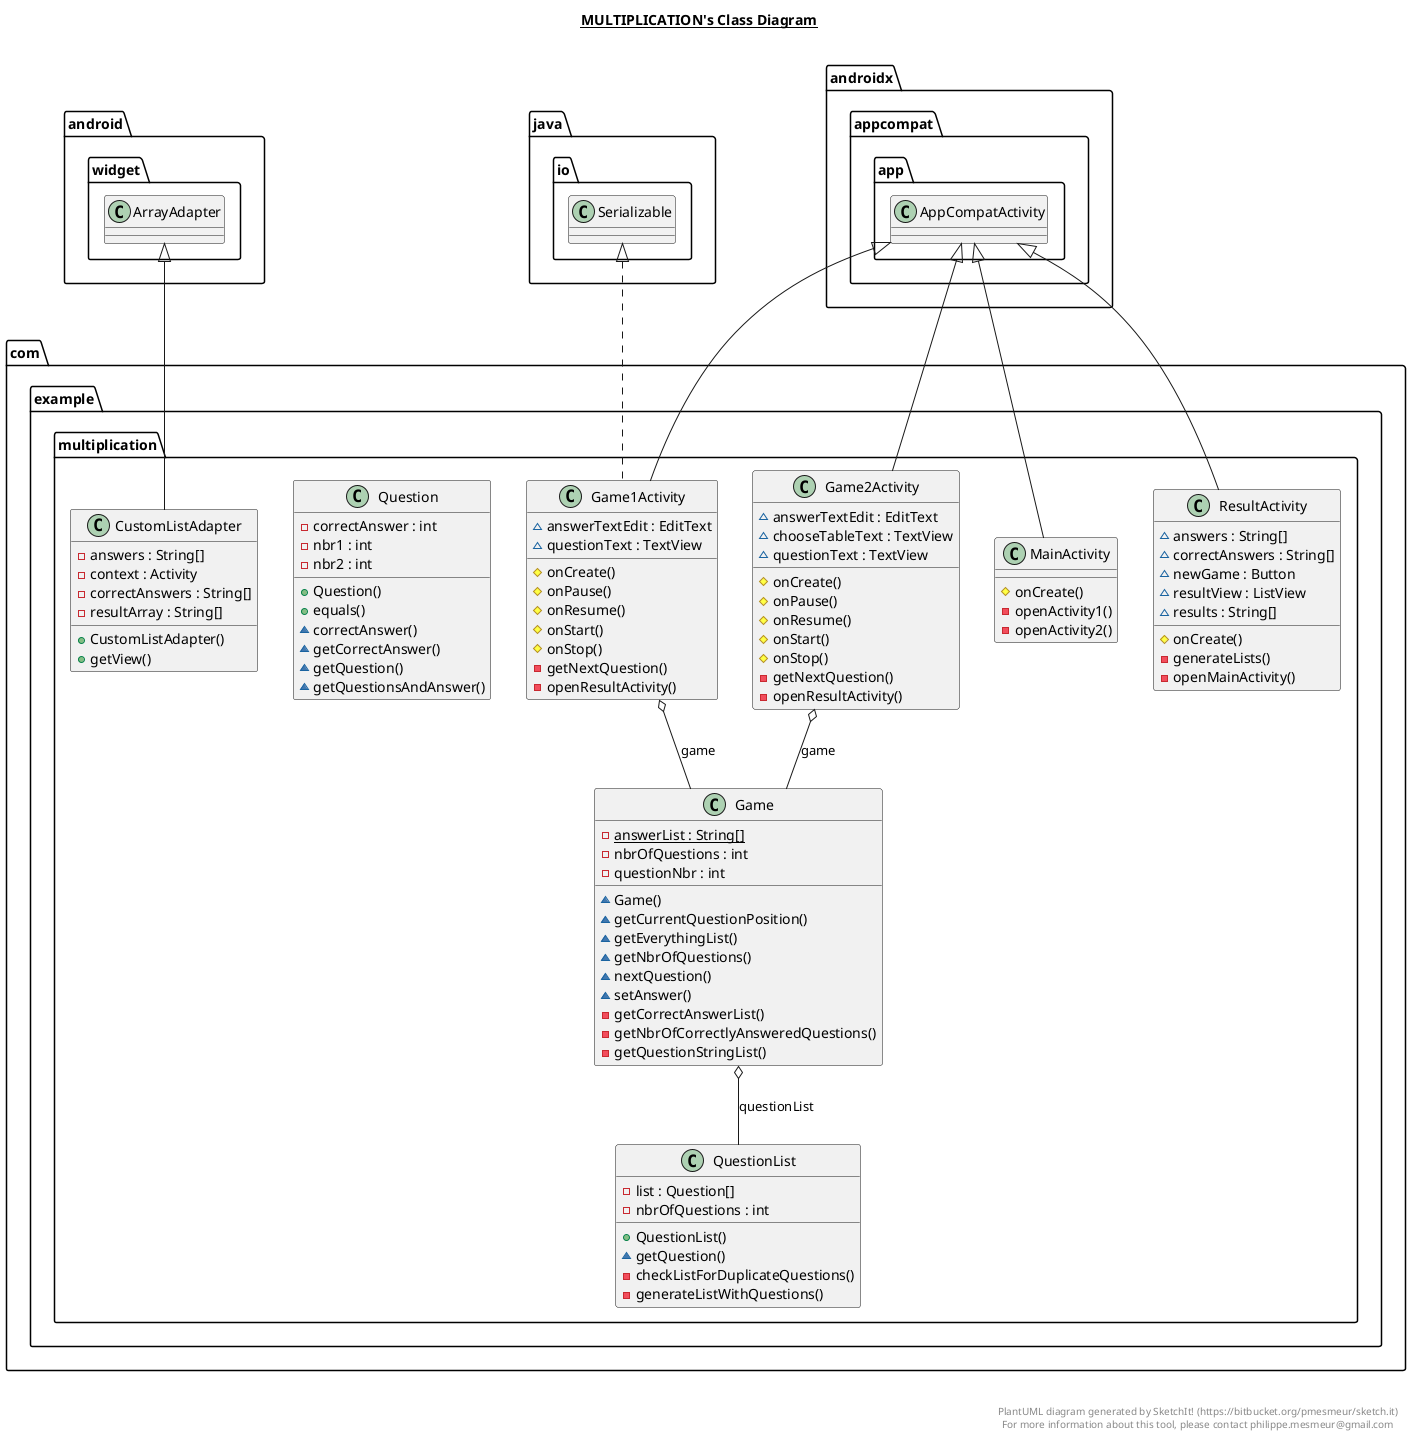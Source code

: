 @startuml

title __MULTIPLICATION's Class Diagram__\n

  namespace com.example.multiplication {
    class com.example.multiplication.CustomListAdapter {
        - answers : String[]
        - context : Activity
        - correctAnswers : String[]
        - resultArray : String[]
        + CustomListAdapter()
        + getView()
    }
  }
  

  namespace com.example.multiplication {
    class com.example.multiplication.Game {
        {static} - answerList : String[]
        - nbrOfQuestions : int
        - questionNbr : int
        ~ Game()
        ~ getCurrentQuestionPosition()
        ~ getEverythingList()
        ~ getNbrOfQuestions()
        ~ nextQuestion()
        ~ setAnswer()
        - getCorrectAnswerList()
        - getNbrOfCorrectlyAnsweredQuestions()
        - getQuestionStringList()
    }
  }
  

  namespace com.example.multiplication {
    class com.example.multiplication.Game1Activity {
        ~ answerTextEdit : EditText
        ~ questionText : TextView
        # onCreate()
        # onPause()
        # onResume()
        # onStart()
        # onStop()
        - getNextQuestion()
        - openResultActivity()
    }
  }
  

  namespace com.example.multiplication {
    class com.example.multiplication.Game2Activity {
        ~ answerTextEdit : EditText
        ~ chooseTableText : TextView
        ~ questionText : TextView
        # onCreate()
        # onPause()
        # onResume()
        # onStart()
        # onStop()
        - getNextQuestion()
        - openResultActivity()
    }
  }
  

  namespace com.example.multiplication {
    class com.example.multiplication.MainActivity {
        # onCreate()
        - openActivity1()
        - openActivity2()
    }
  }
  

  namespace com.example.multiplication {
    class com.example.multiplication.Question {
        - correctAnswer : int
        - nbr1 : int
        - nbr2 : int
        + Question()
        + equals()
        ~ correctAnswer()
        ~ getCorrectAnswer()
        ~ getQuestion()
        ~ getQuestionsAndAnswer()
    }
  }
  

  namespace com.example.multiplication {
    class com.example.multiplication.QuestionList {
        - list : Question[]
        - nbrOfQuestions : int
        + QuestionList()
        ~ getQuestion()
        - checkListForDuplicateQuestions()
        - generateListWithQuestions()
    }
  }
  

  namespace com.example.multiplication {
    class com.example.multiplication.ResultActivity {
        ~ answers : String[]
        ~ correctAnswers : String[]
        ~ newGame : Button
        ~ resultView : ListView
        ~ results : String[]
        # onCreate()
        - generateLists()
        - openMainActivity()
    }
  }
  

  com.example.multiplication.CustomListAdapter -up-|> android.widget.ArrayAdapter
  com.example.multiplication.Game o-- com.example.multiplication.QuestionList : questionList
  com.example.multiplication.Game1Activity .up.|> java.io.Serializable
  com.example.multiplication.Game1Activity -up-|> androidx.appcompat.app.AppCompatActivity
  com.example.multiplication.Game1Activity o-- com.example.multiplication.Game : game
  com.example.multiplication.Game2Activity -up-|> androidx.appcompat.app.AppCompatActivity
  com.example.multiplication.Game2Activity o-- com.example.multiplication.Game : game
  com.example.multiplication.MainActivity -up-|> androidx.appcompat.app.AppCompatActivity
  com.example.multiplication.ResultActivity -up-|> androidx.appcompat.app.AppCompatActivity


right footer


PlantUML diagram generated by SketchIt! (https://bitbucket.org/pmesmeur/sketch.it)
For more information about this tool, please contact philippe.mesmeur@gmail.com
endfooter

@enduml
